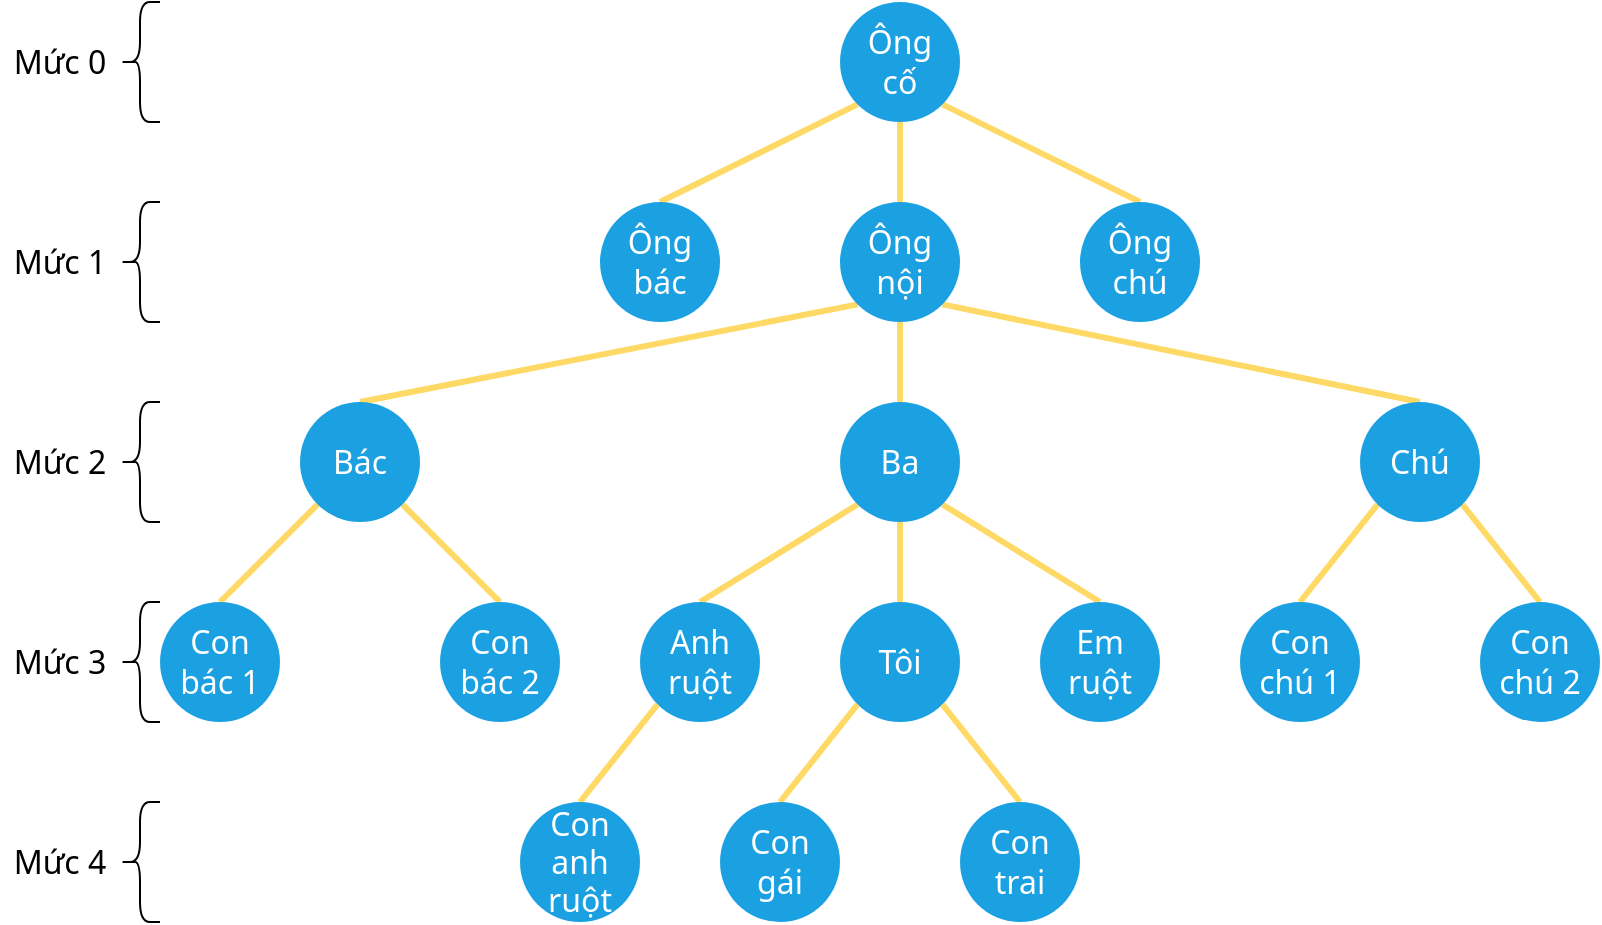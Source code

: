 <mxfile version="26.0.4">
  <diagram name="Page-1" id="qpns8aWw7f2Ob3QcNV4D">
    <mxGraphModel dx="949" dy="679" grid="1" gridSize="10" guides="1" tooltips="1" connect="1" arrows="1" fold="1" page="1" pageScale="1" pageWidth="980" pageHeight="690" math="0" shadow="0">
      <root>
        <mxCell id="0" />
        <mxCell id="1" parent="0" />
        <mxCell id="ZEHbbmG4LFNjmmQFQggb-18" value="" style="endArrow=none;html=1;rounded=0;fillColor=#ffe6cc;strokeColor=#FFD966;strokeWidth=3;entryX=0.5;entryY=1;entryDx=0;entryDy=0;" edge="1" parent="1" source="ZEHbbmG4LFNjmmQFQggb-3" target="ZEHbbmG4LFNjmmQFQggb-1">
          <mxGeometry width="50" height="50" relative="1" as="geometry">
            <mxPoint x="630" y="430" as="sourcePoint" />
            <mxPoint x="670" y="340" as="targetPoint" />
          </mxGeometry>
        </mxCell>
        <mxCell id="ZEHbbmG4LFNjmmQFQggb-19" value="" style="endArrow=none;html=1;rounded=0;fillColor=#ffe6cc;strokeColor=#FFD966;strokeWidth=3;entryX=0;entryY=1;entryDx=0;entryDy=0;exitX=0.5;exitY=0;exitDx=0;exitDy=0;" edge="1" parent="1" source="ZEHbbmG4LFNjmmQFQggb-2" target="ZEHbbmG4LFNjmmQFQggb-1">
          <mxGeometry width="50" height="50" relative="1" as="geometry">
            <mxPoint x="640" y="440" as="sourcePoint" />
            <mxPoint x="680" y="350" as="targetPoint" />
          </mxGeometry>
        </mxCell>
        <mxCell id="ZEHbbmG4LFNjmmQFQggb-20" value="" style="endArrow=none;html=1;rounded=0;fillColor=#ffe6cc;strokeColor=#FFD966;strokeWidth=3;entryX=0.5;entryY=0;entryDx=0;entryDy=0;exitX=1;exitY=1;exitDx=0;exitDy=0;" edge="1" parent="1" source="ZEHbbmG4LFNjmmQFQggb-1" target="ZEHbbmG4LFNjmmQFQggb-4">
          <mxGeometry width="50" height="50" relative="1" as="geometry">
            <mxPoint x="650" y="450" as="sourcePoint" />
            <mxPoint x="690" y="360" as="targetPoint" />
          </mxGeometry>
        </mxCell>
        <mxCell id="ZEHbbmG4LFNjmmQFQggb-21" value="" style="endArrow=none;html=1;rounded=0;fillColor=#ffe6cc;strokeColor=#FFD966;strokeWidth=3;entryX=0.5;entryY=1;entryDx=0;entryDy=0;" edge="1" parent="1" source="ZEHbbmG4LFNjmmQFQggb-6" target="ZEHbbmG4LFNjmmQFQggb-3">
          <mxGeometry width="50" height="50" relative="1" as="geometry">
            <mxPoint x="660" y="460" as="sourcePoint" />
            <mxPoint x="700" y="370" as="targetPoint" />
          </mxGeometry>
        </mxCell>
        <mxCell id="ZEHbbmG4LFNjmmQFQggb-22" value="" style="endArrow=none;html=1;rounded=0;fillColor=#ffe6cc;strokeColor=#FFD966;strokeWidth=3;entryX=0;entryY=1;entryDx=0;entryDy=0;exitX=0.5;exitY=0;exitDx=0;exitDy=0;" edge="1" parent="1" source="ZEHbbmG4LFNjmmQFQggb-5" target="ZEHbbmG4LFNjmmQFQggb-3">
          <mxGeometry width="50" height="50" relative="1" as="geometry">
            <mxPoint x="670" y="470" as="sourcePoint" />
            <mxPoint x="710" y="380" as="targetPoint" />
          </mxGeometry>
        </mxCell>
        <mxCell id="ZEHbbmG4LFNjmmQFQggb-23" value="" style="endArrow=none;html=1;rounded=0;fillColor=#ffe6cc;strokeColor=#FFD966;strokeWidth=3;entryX=1;entryY=1;entryDx=0;entryDy=0;exitX=0.5;exitY=0;exitDx=0;exitDy=0;" edge="1" parent="1" source="ZEHbbmG4LFNjmmQFQggb-7" target="ZEHbbmG4LFNjmmQFQggb-3">
          <mxGeometry width="50" height="50" relative="1" as="geometry">
            <mxPoint x="680" y="480" as="sourcePoint" />
            <mxPoint x="720" y="390" as="targetPoint" />
          </mxGeometry>
        </mxCell>
        <mxCell id="ZEHbbmG4LFNjmmQFQggb-24" value="" style="endArrow=none;html=1;rounded=0;fillColor=#ffe6cc;strokeColor=#FFD966;strokeWidth=3;entryX=0.5;entryY=1;entryDx=0;entryDy=0;exitX=0.5;exitY=0;exitDx=0;exitDy=0;" edge="1" parent="1" source="ZEHbbmG4LFNjmmQFQggb-9" target="ZEHbbmG4LFNjmmQFQggb-6">
          <mxGeometry width="50" height="50" relative="1" as="geometry">
            <mxPoint x="690" y="490" as="sourcePoint" />
            <mxPoint x="730" y="400" as="targetPoint" />
          </mxGeometry>
        </mxCell>
        <mxCell id="ZEHbbmG4LFNjmmQFQggb-25" value="" style="endArrow=none;html=1;rounded=0;fillColor=#ffe6cc;strokeColor=#FFD966;strokeWidth=3;entryX=0;entryY=1;entryDx=0;entryDy=0;exitX=0.5;exitY=0;exitDx=0;exitDy=0;" edge="1" parent="1" source="ZEHbbmG4LFNjmmQFQggb-8" target="ZEHbbmG4LFNjmmQFQggb-6">
          <mxGeometry width="50" height="50" relative="1" as="geometry">
            <mxPoint x="700" y="500" as="sourcePoint" />
            <mxPoint x="740" y="410" as="targetPoint" />
          </mxGeometry>
        </mxCell>
        <mxCell id="ZEHbbmG4LFNjmmQFQggb-26" value="" style="endArrow=none;html=1;rounded=0;fillColor=#ffe6cc;strokeColor=#FFD966;strokeWidth=3;entryX=1;entryY=1;entryDx=0;entryDy=0;exitX=0.5;exitY=0;exitDx=0;exitDy=0;" edge="1" parent="1" source="ZEHbbmG4LFNjmmQFQggb-10" target="ZEHbbmG4LFNjmmQFQggb-6">
          <mxGeometry width="50" height="50" relative="1" as="geometry">
            <mxPoint x="710" y="510" as="sourcePoint" />
            <mxPoint x="750" y="420" as="targetPoint" />
          </mxGeometry>
        </mxCell>
        <mxCell id="ZEHbbmG4LFNjmmQFQggb-27" value="" style="endArrow=none;html=1;rounded=0;fillColor=#ffe6cc;strokeColor=#FFD966;strokeWidth=3;entryX=1;entryY=1;entryDx=0;entryDy=0;exitX=0.5;exitY=0;exitDx=0;exitDy=0;" edge="1" parent="1" source="ZEHbbmG4LFNjmmQFQggb-12" target="ZEHbbmG4LFNjmmQFQggb-5">
          <mxGeometry width="50" height="50" relative="1" as="geometry">
            <mxPoint x="280" y="580" as="sourcePoint" />
            <mxPoint x="320" y="490" as="targetPoint" />
          </mxGeometry>
        </mxCell>
        <mxCell id="ZEHbbmG4LFNjmmQFQggb-28" value="" style="endArrow=none;html=1;rounded=0;fillColor=#ffe6cc;strokeColor=#FFD966;strokeWidth=3;exitX=0.5;exitY=0;exitDx=0;exitDy=0;entryX=0;entryY=1;entryDx=0;entryDy=0;" edge="1" parent="1" source="ZEHbbmG4LFNjmmQFQggb-13" target="ZEHbbmG4LFNjmmQFQggb-7">
          <mxGeometry width="50" height="50" relative="1" as="geometry">
            <mxPoint x="730" y="530" as="sourcePoint" />
            <mxPoint x="730" y="370" as="targetPoint" />
          </mxGeometry>
        </mxCell>
        <mxCell id="ZEHbbmG4LFNjmmQFQggb-29" value="" style="endArrow=none;html=1;rounded=0;fillColor=#ffe6cc;strokeColor=#FFD966;strokeWidth=3;exitX=0.5;exitY=0;exitDx=0;exitDy=0;entryX=1;entryY=1;entryDx=0;entryDy=0;" edge="1" parent="1" source="ZEHbbmG4LFNjmmQFQggb-17" target="ZEHbbmG4LFNjmmQFQggb-7">
          <mxGeometry width="50" height="50" relative="1" as="geometry">
            <mxPoint x="740" y="540" as="sourcePoint" />
            <mxPoint x="930" y="320" as="targetPoint" />
          </mxGeometry>
        </mxCell>
        <mxCell id="ZEHbbmG4LFNjmmQFQggb-33" value="" style="endArrow=none;html=1;rounded=0;fillColor=#ffe6cc;strokeColor=#FFD966;strokeWidth=3;entryX=0;entryY=1;entryDx=0;entryDy=0;exitX=0.5;exitY=0;exitDx=0;exitDy=0;" edge="1" parent="1" source="ZEHbbmG4LFNjmmQFQggb-11" target="ZEHbbmG4LFNjmmQFQggb-5">
          <mxGeometry width="50" height="50" relative="1" as="geometry">
            <mxPoint x="240" y="350" as="sourcePoint" />
            <mxPoint x="360" y="530" as="targetPoint" />
          </mxGeometry>
        </mxCell>
        <mxCell id="ZEHbbmG4LFNjmmQFQggb-1" value="Ông&lt;br&gt;cố" style="ellipse;whiteSpace=wrap;html=1;aspect=fixed;fontSize=16;fontFamily=Noto Sans;fontSource=https%3A%2F%2Ffonts.googleapis.com%2Fcss%3Ffamily%3DNoto%2BSans;fillColor=#1ba1e2;fontColor=#ffffff;strokeColor=none;" vertex="1" parent="1">
          <mxGeometry x="540" y="80" width="60" height="60" as="geometry" />
        </mxCell>
        <mxCell id="ZEHbbmG4LFNjmmQFQggb-2" value="Ông bác" style="ellipse;whiteSpace=wrap;html=1;aspect=fixed;fontSize=16;fontFamily=Noto Sans;fontSource=https%3A%2F%2Ffonts.googleapis.com%2Fcss%3Ffamily%3DNoto%2BSans;fillColor=#1ba1e2;fontColor=#ffffff;strokeColor=none;" vertex="1" parent="1">
          <mxGeometry x="420" y="180" width="60" height="60" as="geometry" />
        </mxCell>
        <mxCell id="ZEHbbmG4LFNjmmQFQggb-3" value="Ông nội" style="ellipse;whiteSpace=wrap;html=1;aspect=fixed;fontSize=16;fontFamily=Noto Sans;fontSource=https%3A%2F%2Ffonts.googleapis.com%2Fcss%3Ffamily%3DNoto%2BSans;fillColor=#1ba1e2;fontColor=#ffffff;strokeColor=none;" vertex="1" parent="1">
          <mxGeometry x="540" y="180" width="60" height="60" as="geometry" />
        </mxCell>
        <mxCell id="ZEHbbmG4LFNjmmQFQggb-4" value="Ông chú" style="ellipse;whiteSpace=wrap;html=1;aspect=fixed;fontSize=16;fontFamily=Noto Sans;fontSource=https%3A%2F%2Ffonts.googleapis.com%2Fcss%3Ffamily%3DNoto%2BSans;fillColor=#1ba1e2;fontColor=#ffffff;strokeColor=none;" vertex="1" parent="1">
          <mxGeometry x="660" y="180" width="60" height="60" as="geometry" />
        </mxCell>
        <mxCell id="ZEHbbmG4LFNjmmQFQggb-5" value="Bác" style="ellipse;whiteSpace=wrap;html=1;aspect=fixed;fontSize=16;fontFamily=Noto Sans;fontSource=https%3A%2F%2Ffonts.googleapis.com%2Fcss%3Ffamily%3DNoto%2BSans;fillColor=#1ba1e2;fontColor=#ffffff;strokeColor=none;" vertex="1" parent="1">
          <mxGeometry x="270" y="280" width="60" height="60" as="geometry" />
        </mxCell>
        <mxCell id="ZEHbbmG4LFNjmmQFQggb-6" value="Ba" style="ellipse;whiteSpace=wrap;html=1;aspect=fixed;fontSize=16;fontFamily=Noto Sans;fontSource=https%3A%2F%2Ffonts.googleapis.com%2Fcss%3Ffamily%3DNoto%2BSans;fillColor=#1ba1e2;fontColor=#ffffff;strokeColor=none;" vertex="1" parent="1">
          <mxGeometry x="540" y="280" width="60" height="60" as="geometry" />
        </mxCell>
        <mxCell id="ZEHbbmG4LFNjmmQFQggb-7" value="Chú" style="ellipse;whiteSpace=wrap;html=1;aspect=fixed;fontSize=16;fontFamily=Noto Sans;fontSource=https%3A%2F%2Ffonts.googleapis.com%2Fcss%3Ffamily%3DNoto%2BSans;fillColor=#1ba1e2;fontColor=#ffffff;strokeColor=none;" vertex="1" parent="1">
          <mxGeometry x="800" y="280" width="60" height="60" as="geometry" />
        </mxCell>
        <mxCell id="ZEHbbmG4LFNjmmQFQggb-8" value="Anh ruột" style="ellipse;whiteSpace=wrap;html=1;aspect=fixed;fontSize=16;fontFamily=Noto Sans;fontSource=https%3A%2F%2Ffonts.googleapis.com%2Fcss%3Ffamily%3DNoto%2BSans;fillColor=#1ba1e2;fontColor=#ffffff;strokeColor=none;" vertex="1" parent="1">
          <mxGeometry x="440" y="380" width="60" height="60" as="geometry" />
        </mxCell>
        <mxCell id="ZEHbbmG4LFNjmmQFQggb-9" value="Tôi" style="ellipse;whiteSpace=wrap;html=1;aspect=fixed;fontSize=16;fontFamily=Noto Sans;fontSource=https%3A%2F%2Ffonts.googleapis.com%2Fcss%3Ffamily%3DNoto%2BSans;fillColor=#1ba1e2;fontColor=#ffffff;strokeColor=none;" vertex="1" parent="1">
          <mxGeometry x="540" y="380" width="60" height="60" as="geometry" />
        </mxCell>
        <mxCell id="ZEHbbmG4LFNjmmQFQggb-10" value="Em ruột" style="ellipse;whiteSpace=wrap;html=1;aspect=fixed;fontSize=16;fontFamily=Noto Sans;fontSource=https%3A%2F%2Ffonts.googleapis.com%2Fcss%3Ffamily%3DNoto%2BSans;fillColor=#1ba1e2;fontColor=#ffffff;strokeColor=none;" vertex="1" parent="1">
          <mxGeometry x="640" y="380" width="60" height="60" as="geometry" />
        </mxCell>
        <mxCell id="ZEHbbmG4LFNjmmQFQggb-11" value="Con bác 1" style="ellipse;whiteSpace=wrap;html=1;aspect=fixed;fontSize=16;fontFamily=Noto Sans;fontSource=https%3A%2F%2Ffonts.googleapis.com%2Fcss%3Ffamily%3DNoto%2BSans;fillColor=#1ba1e2;fontColor=#ffffff;strokeColor=none;" vertex="1" parent="1">
          <mxGeometry x="200" y="380" width="60" height="60" as="geometry" />
        </mxCell>
        <mxCell id="ZEHbbmG4LFNjmmQFQggb-12" value="Con bác 2" style="ellipse;whiteSpace=wrap;html=1;aspect=fixed;fontSize=16;fontFamily=Noto Sans;fontSource=https%3A%2F%2Ffonts.googleapis.com%2Fcss%3Ffamily%3DNoto%2BSans;fillColor=#1ba1e2;fontColor=#ffffff;strokeColor=none;" vertex="1" parent="1">
          <mxGeometry x="340" y="380" width="60" height="60" as="geometry" />
        </mxCell>
        <mxCell id="ZEHbbmG4LFNjmmQFQggb-13" value="Con chú 1" style="ellipse;whiteSpace=wrap;html=1;aspect=fixed;fontSize=16;fontFamily=Noto Sans;fontSource=https%3A%2F%2Ffonts.googleapis.com%2Fcss%3Ffamily%3DNoto%2BSans;fillColor=#1ba1e2;fontColor=#ffffff;strokeColor=none;" vertex="1" parent="1">
          <mxGeometry x="740" y="380" width="60" height="60" as="geometry" />
        </mxCell>
        <mxCell id="ZEHbbmG4LFNjmmQFQggb-17" value="Con chú 2" style="ellipse;whiteSpace=wrap;html=1;aspect=fixed;fontSize=16;fontFamily=Noto Sans;fontSource=https%3A%2F%2Ffonts.googleapis.com%2Fcss%3Ffamily%3DNoto%2BSans;fillColor=#1ba1e2;fontColor=#ffffff;strokeColor=none;" vertex="1" parent="1">
          <mxGeometry x="860" y="380" width="60" height="60" as="geometry" />
        </mxCell>
        <mxCell id="ZEHbbmG4LFNjmmQFQggb-34" value="" style="endArrow=none;html=1;rounded=0;fillColor=#ffe6cc;strokeColor=#FFD966;strokeWidth=3;entryX=1;entryY=1;entryDx=0;entryDy=0;exitX=0.5;exitY=0;exitDx=0;exitDy=0;" edge="1" parent="1" source="ZEHbbmG4LFNjmmQFQggb-14" target="ZEHbbmG4LFNjmmQFQggb-9">
          <mxGeometry width="50" height="50" relative="1" as="geometry">
            <mxPoint x="670" y="519" as="sourcePoint" />
            <mxPoint x="591" y="470" as="targetPoint" />
          </mxGeometry>
        </mxCell>
        <mxCell id="ZEHbbmG4LFNjmmQFQggb-35" value="" style="endArrow=none;html=1;rounded=0;fillColor=#ffe6cc;strokeColor=#FFD966;strokeWidth=3;entryX=0;entryY=1;entryDx=0;entryDy=0;exitX=0.5;exitY=0;exitDx=0;exitDy=0;" edge="1" parent="1" source="ZEHbbmG4LFNjmmQFQggb-15" target="ZEHbbmG4LFNjmmQFQggb-9">
          <mxGeometry width="50" height="50" relative="1" as="geometry">
            <mxPoint x="540" y="549" as="sourcePoint" />
            <mxPoint x="461" y="500" as="targetPoint" />
          </mxGeometry>
        </mxCell>
        <mxCell id="ZEHbbmG4LFNjmmQFQggb-14" value="Con trai" style="ellipse;whiteSpace=wrap;html=1;aspect=fixed;fontSize=16;fontFamily=Noto Sans;fontSource=https%3A%2F%2Ffonts.googleapis.com%2Fcss%3Ffamily%3DNoto%2BSans;fillColor=#1ba1e2;fontColor=#ffffff;strokeColor=none;" vertex="1" parent="1">
          <mxGeometry x="600" y="480" width="60" height="60" as="geometry" />
        </mxCell>
        <mxCell id="ZEHbbmG4LFNjmmQFQggb-15" value="Con&lt;br&gt;gái" style="ellipse;whiteSpace=wrap;html=1;aspect=fixed;fontSize=16;fontFamily=Noto Sans;fontSource=https%3A%2F%2Ffonts.googleapis.com%2Fcss%3Ffamily%3DNoto%2BSans;fillColor=#1ba1e2;fontColor=#ffffff;strokeColor=none;" vertex="1" parent="1">
          <mxGeometry x="480" y="480" width="60" height="60" as="geometry" />
        </mxCell>
        <mxCell id="ZEHbbmG4LFNjmmQFQggb-38" value="Mức 0" style="text;html=1;align=center;verticalAlign=middle;whiteSpace=wrap;rounded=0;fontFamily=Noto Sans;fontSource=https%3A%2F%2Ffonts.googleapis.com%2Fcss%3Ffamily%3DNoto%2BSans;fontSize=16;" vertex="1" parent="1">
          <mxGeometry x="120" y="95" width="60" height="30" as="geometry" />
        </mxCell>
        <mxCell id="ZEHbbmG4LFNjmmQFQggb-39" value="Mức 1" style="text;html=1;align=center;verticalAlign=middle;whiteSpace=wrap;rounded=0;fontFamily=Noto Sans;fontSource=https%3A%2F%2Ffonts.googleapis.com%2Fcss%3Ffamily%3DNoto%2BSans;fontSize=16;" vertex="1" parent="1">
          <mxGeometry x="120" y="195" width="60" height="30" as="geometry" />
        </mxCell>
        <mxCell id="ZEHbbmG4LFNjmmQFQggb-40" value="Mức 4" style="text;html=1;align=center;verticalAlign=middle;whiteSpace=wrap;rounded=0;fontFamily=Noto Sans;fontSource=https%3A%2F%2Ffonts.googleapis.com%2Fcss%3Ffamily%3DNoto%2BSans;fontSize=16;" vertex="1" parent="1">
          <mxGeometry x="120" y="495" width="60" height="30" as="geometry" />
        </mxCell>
        <mxCell id="ZEHbbmG4LFNjmmQFQggb-41" value="Mức 3" style="text;html=1;align=center;verticalAlign=middle;whiteSpace=wrap;rounded=0;fontFamily=Noto Sans;fontSource=https%3A%2F%2Ffonts.googleapis.com%2Fcss%3Ffamily%3DNoto%2BSans;fontSize=16;" vertex="1" parent="1">
          <mxGeometry x="120" y="395" width="60" height="30" as="geometry" />
        </mxCell>
        <mxCell id="ZEHbbmG4LFNjmmQFQggb-42" value="Mức 2" style="text;html=1;align=center;verticalAlign=middle;whiteSpace=wrap;rounded=0;fontFamily=Noto Sans;fontSource=https%3A%2F%2Ffonts.googleapis.com%2Fcss%3Ffamily%3DNoto%2BSans;fontSize=16;" vertex="1" parent="1">
          <mxGeometry x="120" y="295" width="60" height="30" as="geometry" />
        </mxCell>
        <mxCell id="ZEHbbmG4LFNjmmQFQggb-43" value="" style="shape=curlyBracket;whiteSpace=wrap;html=1;rounded=1;labelPosition=left;verticalLabelPosition=middle;align=right;verticalAlign=middle;size=0.5;rotation=0;" vertex="1" parent="1">
          <mxGeometry x="180" y="280" width="20" height="60" as="geometry" />
        </mxCell>
        <mxCell id="ZEHbbmG4LFNjmmQFQggb-44" value="" style="shape=curlyBracket;whiteSpace=wrap;html=1;rounded=1;labelPosition=left;verticalLabelPosition=middle;align=right;verticalAlign=middle;size=0.5;rotation=0;" vertex="1" parent="1">
          <mxGeometry x="180" y="380" width="20" height="60" as="geometry" />
        </mxCell>
        <mxCell id="ZEHbbmG4LFNjmmQFQggb-45" value="" style="shape=curlyBracket;whiteSpace=wrap;html=1;rounded=1;labelPosition=left;verticalLabelPosition=middle;align=right;verticalAlign=middle;size=0.5;rotation=0;" vertex="1" parent="1">
          <mxGeometry x="180" y="480" width="20" height="60" as="geometry" />
        </mxCell>
        <mxCell id="ZEHbbmG4LFNjmmQFQggb-46" value="" style="shape=curlyBracket;whiteSpace=wrap;html=1;rounded=1;labelPosition=left;verticalLabelPosition=middle;align=right;verticalAlign=middle;size=0.5;rotation=0;" vertex="1" parent="1">
          <mxGeometry x="180" y="180" width="20" height="60" as="geometry" />
        </mxCell>
        <mxCell id="ZEHbbmG4LFNjmmQFQggb-47" value="" style="shape=curlyBracket;whiteSpace=wrap;html=1;rounded=1;labelPosition=left;verticalLabelPosition=middle;align=right;verticalAlign=middle;size=0.5;rotation=0;" vertex="1" parent="1">
          <mxGeometry x="180" y="80" width="20" height="60" as="geometry" />
        </mxCell>
        <mxCell id="ZEHbbmG4LFNjmmQFQggb-48" value="" style="endArrow=none;html=1;rounded=0;fillColor=#ffe6cc;strokeColor=#FFD966;strokeWidth=3;entryX=0;entryY=1;entryDx=0;entryDy=0;exitX=0.5;exitY=0;exitDx=0;exitDy=0;" edge="1" parent="1" source="ZEHbbmG4LFNjmmQFQggb-49" target="ZEHbbmG4LFNjmmQFQggb-8">
          <mxGeometry width="50" height="50" relative="1" as="geometry">
            <mxPoint x="401.21" y="591.08" as="sourcePoint" />
            <mxPoint x="439.997" y="440.003" as="targetPoint" />
          </mxGeometry>
        </mxCell>
        <mxCell id="ZEHbbmG4LFNjmmQFQggb-49" value="Con anh ruột" style="ellipse;whiteSpace=wrap;html=1;aspect=fixed;fontSize=16;fontFamily=Noto Sans;fontSource=https%3A%2F%2Ffonts.googleapis.com%2Fcss%3Ffamily%3DNoto%2BSans;fillColor=#1ba1e2;fontColor=#ffffff;strokeColor=none;" vertex="1" parent="1">
          <mxGeometry x="380" y="480.0" width="60" height="60" as="geometry" />
        </mxCell>
      </root>
    </mxGraphModel>
  </diagram>
</mxfile>
